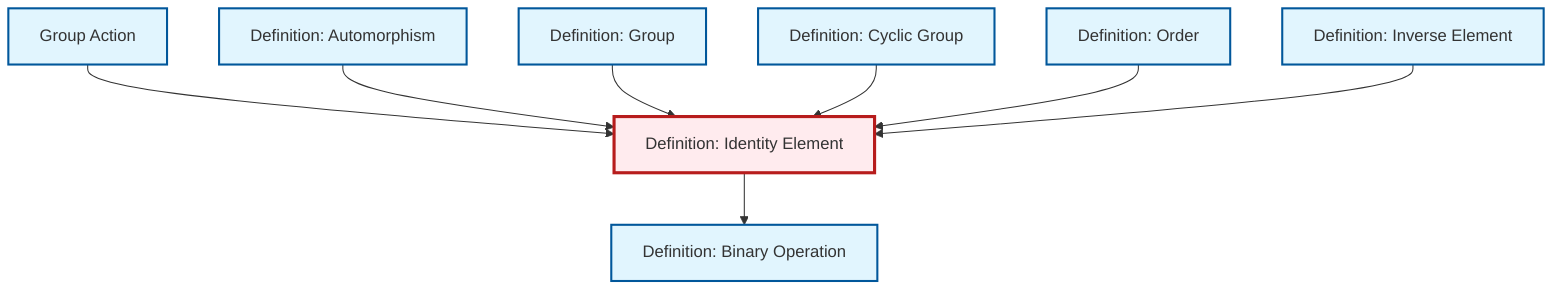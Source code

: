 graph TD
    classDef definition fill:#e1f5fe,stroke:#01579b,stroke-width:2px
    classDef theorem fill:#f3e5f5,stroke:#4a148c,stroke-width:2px
    classDef axiom fill:#fff3e0,stroke:#e65100,stroke-width:2px
    classDef example fill:#e8f5e9,stroke:#1b5e20,stroke-width:2px
    classDef current fill:#ffebee,stroke:#b71c1c,stroke-width:3px
    def-identity-element["Definition: Identity Element"]:::definition
    def-order["Definition: Order"]:::definition
    def-group-action["Group Action"]:::definition
    def-cyclic-group["Definition: Cyclic Group"]:::definition
    def-inverse-element["Definition: Inverse Element"]:::definition
    def-automorphism["Definition: Automorphism"]:::definition
    def-group["Definition: Group"]:::definition
    def-binary-operation["Definition: Binary Operation"]:::definition
    def-group-action --> def-identity-element
    def-automorphism --> def-identity-element
    def-group --> def-identity-element
    def-identity-element --> def-binary-operation
    def-cyclic-group --> def-identity-element
    def-order --> def-identity-element
    def-inverse-element --> def-identity-element
    class def-identity-element current